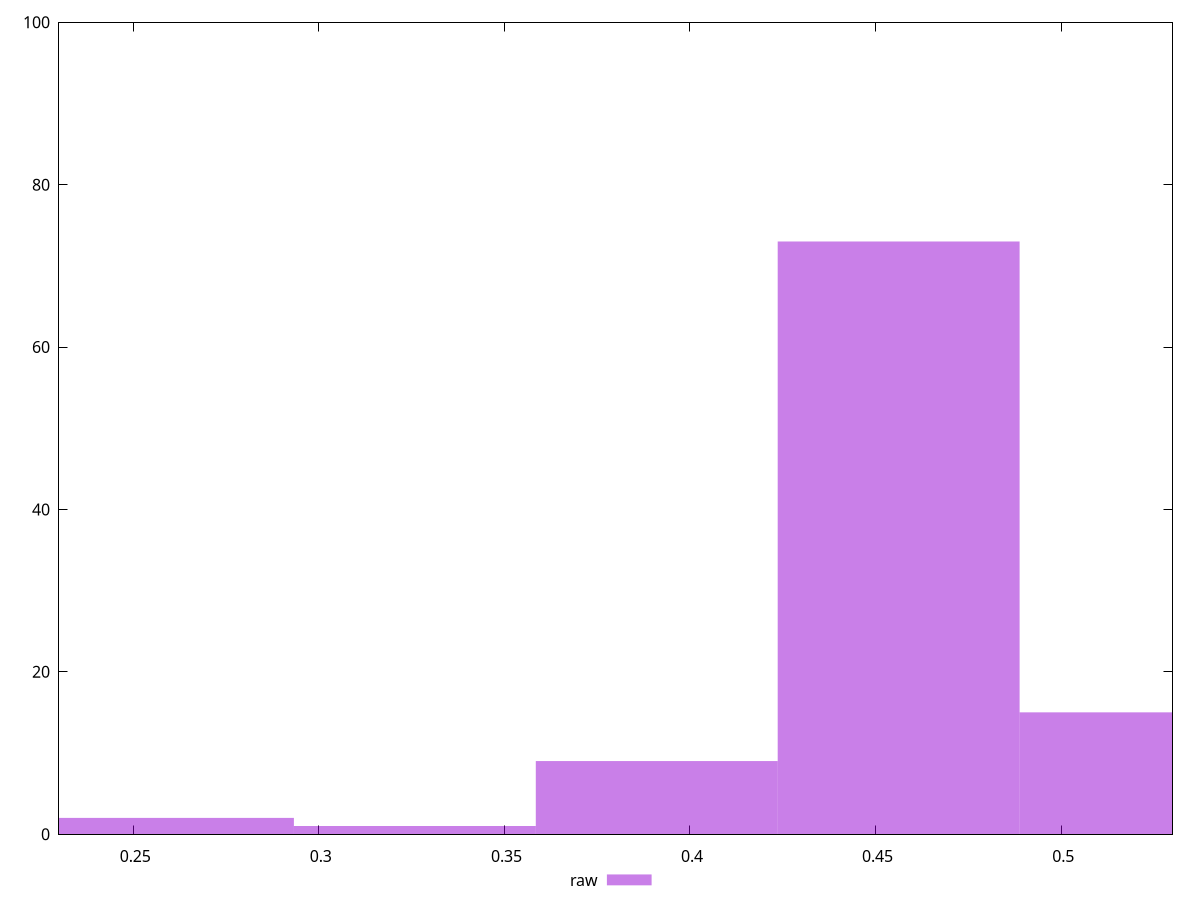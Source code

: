 reset

$raw <<EOF
0.26069686837671774 2
0.39104530256507664 9
0.45621951965925606 73
0.5213937367534355 15
0.32587108547089716 1
EOF

set key outside below
set boxwidth 0.06517421709417943
set xrange [0.23:0.53]
set yrange [0:100]
set trange [0:100]
set style fill transparent solid 0.5 noborder
set terminal svg size 640, 490 enhanced background rgb 'white'
set output "report_00019_2021-02-10T18-14-37.922Z//meta/score/samples/pages+cached/raw/histogram.svg"

plot $raw title "raw" with boxes

reset
